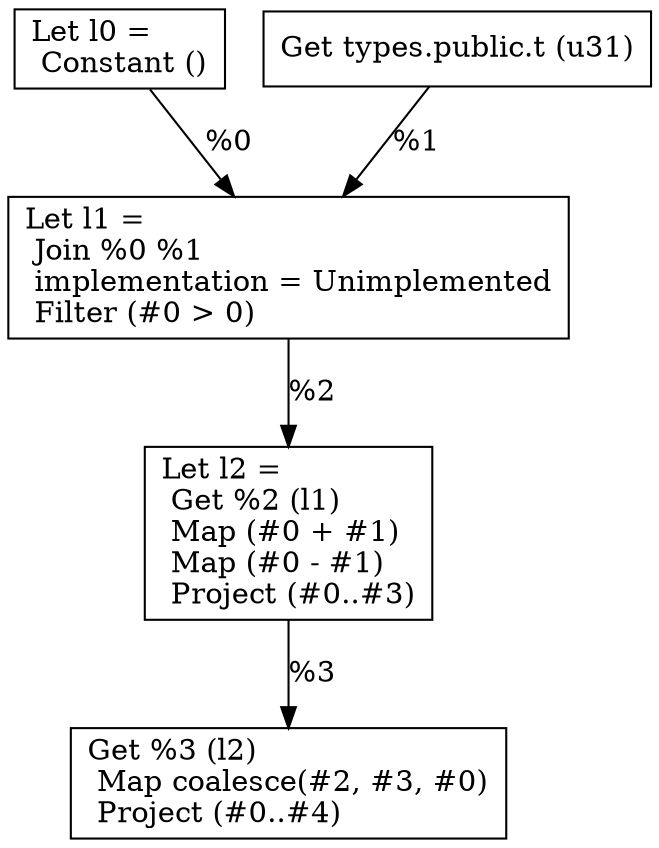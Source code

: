 digraph G {
    node0 [shape = record, label="Let l0 =\l Constant ()\l"]
    node1 [shape = record, label=" Get types.public.t (u31)\l"]
    node2 [shape = record, label="Let l1 =\l Join %0 %1\l  implementation = Unimplemented\l Filter (#0 \> 0)\l"]
    node3 [shape = record, label="Let l2 =\l Get %2 (l1)\l Map (#0 + #1)\l Map (#0 - #1)\l Project (#0..#3)\l"]
    node4 [shape = record, label=" Get %3 (l2)\l Map coalesce(#2, #3, #0)\l Project (#0..#4)\l"]
    node2 -> node3 [label = "%2\l"]
    node1 -> node2 [label = "%1\l"]
    node3 -> node4 [label = "%3\l"]
    node0 -> node2 [label = "%0\l"]
}

